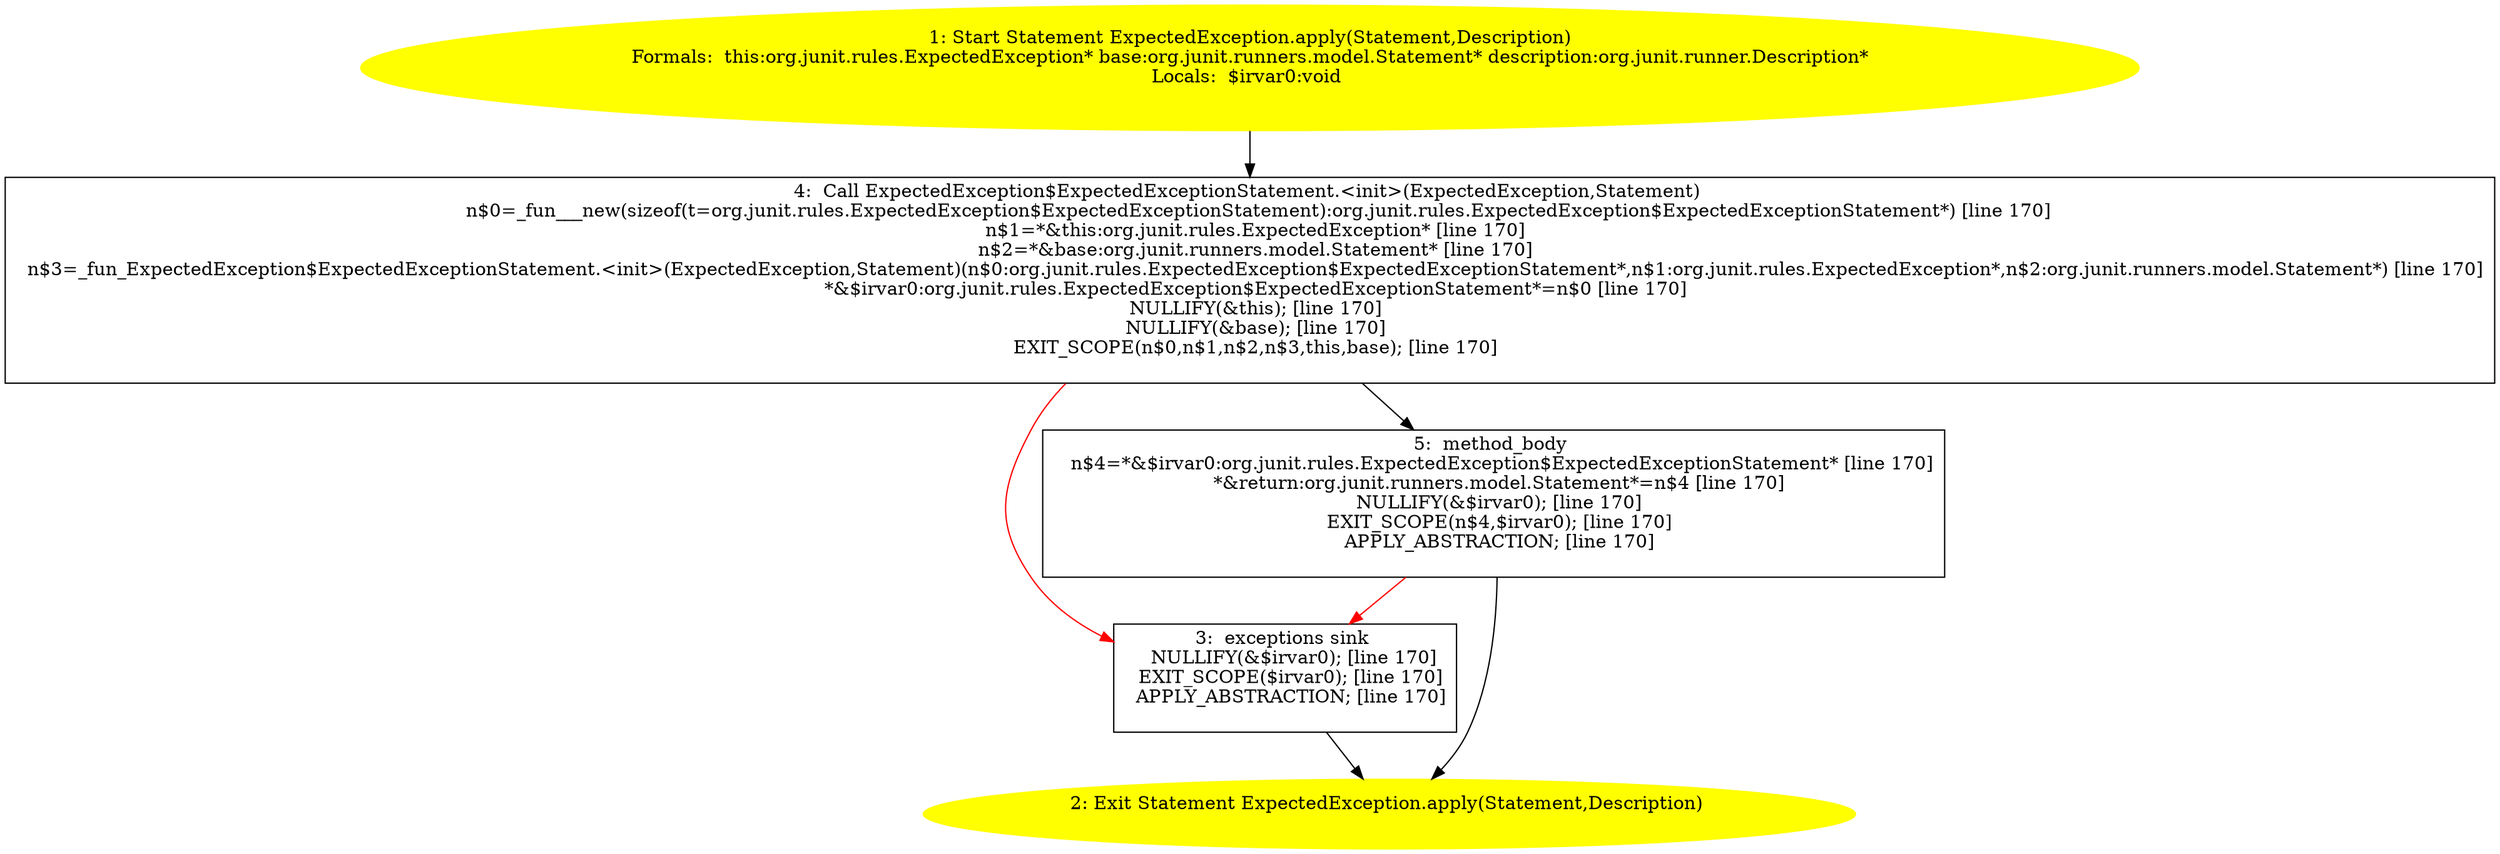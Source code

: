 /* @generated */
digraph cfg {
"org.junit.rules.ExpectedException.apply(org.junit.runners.model.Statement,org.junit.runner.Descripti.85836ae3707318bfed41ddd77393831c_1" [label="1: Start Statement ExpectedException.apply(Statement,Description)\nFormals:  this:org.junit.rules.ExpectedException* base:org.junit.runners.model.Statement* description:org.junit.runner.Description*\nLocals:  $irvar0:void \n  " color=yellow style=filled]
	

	 "org.junit.rules.ExpectedException.apply(org.junit.runners.model.Statement,org.junit.runner.Descripti.85836ae3707318bfed41ddd77393831c_1" -> "org.junit.rules.ExpectedException.apply(org.junit.runners.model.Statement,org.junit.runner.Descripti.85836ae3707318bfed41ddd77393831c_4" ;
"org.junit.rules.ExpectedException.apply(org.junit.runners.model.Statement,org.junit.runner.Descripti.85836ae3707318bfed41ddd77393831c_2" [label="2: Exit Statement ExpectedException.apply(Statement,Description) \n  " color=yellow style=filled]
	

"org.junit.rules.ExpectedException.apply(org.junit.runners.model.Statement,org.junit.runner.Descripti.85836ae3707318bfed41ddd77393831c_3" [label="3:  exceptions sink \n   NULLIFY(&$irvar0); [line 170]\n  EXIT_SCOPE($irvar0); [line 170]\n  APPLY_ABSTRACTION; [line 170]\n " shape="box"]
	

	 "org.junit.rules.ExpectedException.apply(org.junit.runners.model.Statement,org.junit.runner.Descripti.85836ae3707318bfed41ddd77393831c_3" -> "org.junit.rules.ExpectedException.apply(org.junit.runners.model.Statement,org.junit.runner.Descripti.85836ae3707318bfed41ddd77393831c_2" ;
"org.junit.rules.ExpectedException.apply(org.junit.runners.model.Statement,org.junit.runner.Descripti.85836ae3707318bfed41ddd77393831c_4" [label="4:  Call ExpectedException$ExpectedExceptionStatement.<init>(ExpectedException,Statement) \n   n$0=_fun___new(sizeof(t=org.junit.rules.ExpectedException$ExpectedExceptionStatement):org.junit.rules.ExpectedException$ExpectedExceptionStatement*) [line 170]\n  n$1=*&this:org.junit.rules.ExpectedException* [line 170]\n  n$2=*&base:org.junit.runners.model.Statement* [line 170]\n  n$3=_fun_ExpectedException$ExpectedExceptionStatement.<init>(ExpectedException,Statement)(n$0:org.junit.rules.ExpectedException$ExpectedExceptionStatement*,n$1:org.junit.rules.ExpectedException*,n$2:org.junit.runners.model.Statement*) [line 170]\n  *&$irvar0:org.junit.rules.ExpectedException$ExpectedExceptionStatement*=n$0 [line 170]\n  NULLIFY(&this); [line 170]\n  NULLIFY(&base); [line 170]\n  EXIT_SCOPE(n$0,n$1,n$2,n$3,this,base); [line 170]\n " shape="box"]
	

	 "org.junit.rules.ExpectedException.apply(org.junit.runners.model.Statement,org.junit.runner.Descripti.85836ae3707318bfed41ddd77393831c_4" -> "org.junit.rules.ExpectedException.apply(org.junit.runners.model.Statement,org.junit.runner.Descripti.85836ae3707318bfed41ddd77393831c_5" ;
	 "org.junit.rules.ExpectedException.apply(org.junit.runners.model.Statement,org.junit.runner.Descripti.85836ae3707318bfed41ddd77393831c_4" -> "org.junit.rules.ExpectedException.apply(org.junit.runners.model.Statement,org.junit.runner.Descripti.85836ae3707318bfed41ddd77393831c_3" [color="red" ];
"org.junit.rules.ExpectedException.apply(org.junit.runners.model.Statement,org.junit.runner.Descripti.85836ae3707318bfed41ddd77393831c_5" [label="5:  method_body \n   n$4=*&$irvar0:org.junit.rules.ExpectedException$ExpectedExceptionStatement* [line 170]\n  *&return:org.junit.runners.model.Statement*=n$4 [line 170]\n  NULLIFY(&$irvar0); [line 170]\n  EXIT_SCOPE(n$4,$irvar0); [line 170]\n  APPLY_ABSTRACTION; [line 170]\n " shape="box"]
	

	 "org.junit.rules.ExpectedException.apply(org.junit.runners.model.Statement,org.junit.runner.Descripti.85836ae3707318bfed41ddd77393831c_5" -> "org.junit.rules.ExpectedException.apply(org.junit.runners.model.Statement,org.junit.runner.Descripti.85836ae3707318bfed41ddd77393831c_2" ;
	 "org.junit.rules.ExpectedException.apply(org.junit.runners.model.Statement,org.junit.runner.Descripti.85836ae3707318bfed41ddd77393831c_5" -> "org.junit.rules.ExpectedException.apply(org.junit.runners.model.Statement,org.junit.runner.Descripti.85836ae3707318bfed41ddd77393831c_3" [color="red" ];
}
